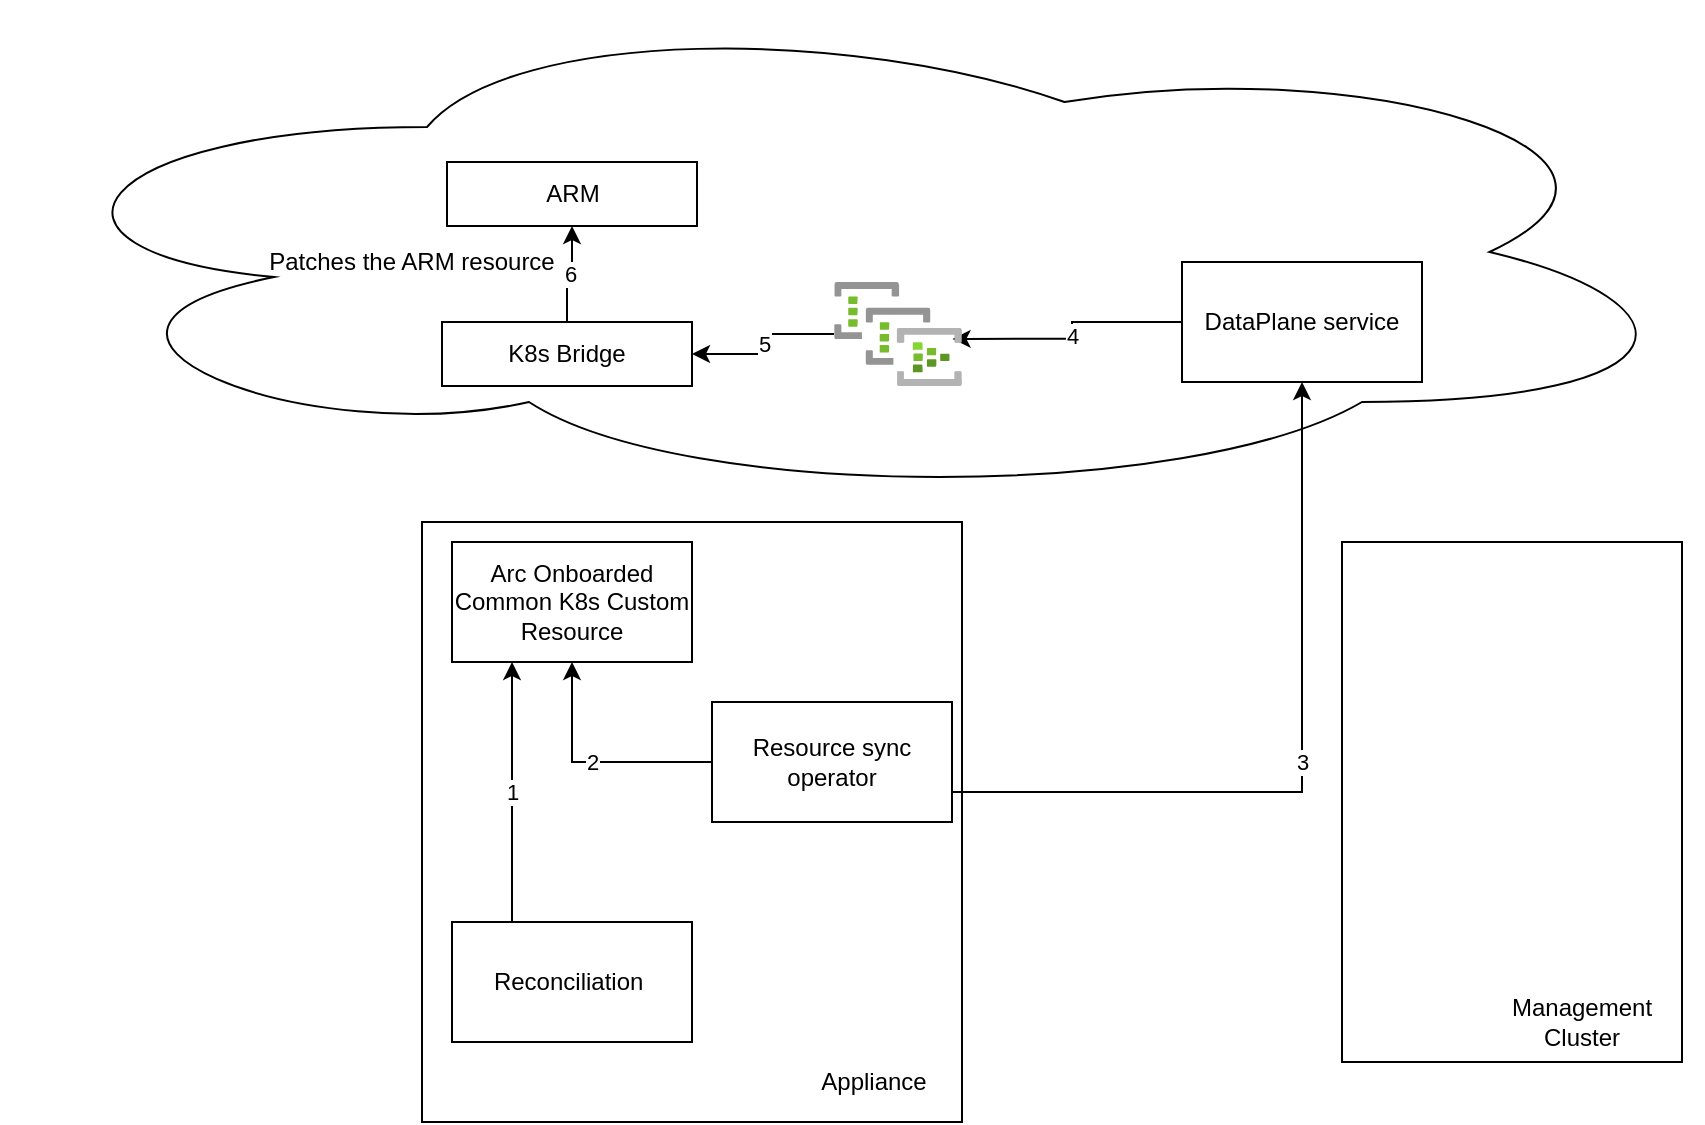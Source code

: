 <mxfile version="14.9.0" type="github">
  <diagram id="EU1cBfMbXQIQ6rzQxwds" name="Page-1">
    <mxGraphModel dx="1779" dy="633" grid="1" gridSize="10" guides="1" tooltips="1" connect="1" arrows="1" fold="1" page="1" pageScale="1" pageWidth="850" pageHeight="1100" math="0" shadow="0">
      <root>
        <mxCell id="0" />
        <mxCell id="1" parent="0" />
        <mxCell id="eSh0U1_WUBTaR2EsjFRE-1" value="" style="rounded=0;whiteSpace=wrap;html=1;" vertex="1" parent="1">
          <mxGeometry x="190" y="320" width="270" height="300" as="geometry" />
        </mxCell>
        <mxCell id="eSh0U1_WUBTaR2EsjFRE-2" value="Arc Onboarded Common K8s Custom Resource" style="rounded=0;whiteSpace=wrap;html=1;" vertex="1" parent="1">
          <mxGeometry x="205" y="330" width="120" height="60" as="geometry" />
        </mxCell>
        <mxCell id="eSh0U1_WUBTaR2EsjFRE-5" value="1" style="edgeStyle=none;rounded=0;orthogonalLoop=1;jettySize=auto;html=1;exitX=0.25;exitY=0;exitDx=0;exitDy=0;entryX=0.25;entryY=1;entryDx=0;entryDy=0;" edge="1" parent="1" source="eSh0U1_WUBTaR2EsjFRE-3" target="eSh0U1_WUBTaR2EsjFRE-2">
          <mxGeometry relative="1" as="geometry" />
        </mxCell>
        <mxCell id="eSh0U1_WUBTaR2EsjFRE-3" value="Reconciliation&amp;nbsp;" style="rounded=0;whiteSpace=wrap;html=1;" vertex="1" parent="1">
          <mxGeometry x="205" y="520" width="120" height="60" as="geometry" />
        </mxCell>
        <mxCell id="eSh0U1_WUBTaR2EsjFRE-18" value="2" style="edgeStyle=orthogonalEdgeStyle;rounded=0;orthogonalLoop=1;jettySize=auto;html=1;exitX=0;exitY=0.5;exitDx=0;exitDy=0;" edge="1" parent="1" source="eSh0U1_WUBTaR2EsjFRE-4" target="eSh0U1_WUBTaR2EsjFRE-2">
          <mxGeometry relative="1" as="geometry" />
        </mxCell>
        <mxCell id="eSh0U1_WUBTaR2EsjFRE-4" value="Resource sync operator" style="rounded=0;whiteSpace=wrap;html=1;" vertex="1" parent="1">
          <mxGeometry x="335" y="410" width="120" height="60" as="geometry" />
        </mxCell>
        <mxCell id="eSh0U1_WUBTaR2EsjFRE-7" value="" style="ellipse;shape=cloud;whiteSpace=wrap;html=1;" vertex="1" parent="1">
          <mxGeometry x="-20" y="60" width="850" height="250" as="geometry" />
        </mxCell>
        <mxCell id="eSh0U1_WUBTaR2EsjFRE-13" value="3" style="edgeStyle=orthogonalEdgeStyle;rounded=0;orthogonalLoop=1;jettySize=auto;html=1;exitX=1;exitY=0.75;exitDx=0;exitDy=0;entryX=0.5;entryY=1;entryDx=0;entryDy=0;" edge="1" parent="1" source="eSh0U1_WUBTaR2EsjFRE-4" target="eSh0U1_WUBTaR2EsjFRE-8">
          <mxGeometry relative="1" as="geometry" />
        </mxCell>
        <mxCell id="eSh0U1_WUBTaR2EsjFRE-14" value="4" style="edgeStyle=orthogonalEdgeStyle;rounded=0;orthogonalLoop=1;jettySize=auto;html=1;exitX=0;exitY=0.5;exitDx=0;exitDy=0;entryX=0.926;entryY=0.547;entryDx=0;entryDy=0;entryPerimeter=0;" edge="1" parent="1" source="eSh0U1_WUBTaR2EsjFRE-8" target="eSh0U1_WUBTaR2EsjFRE-9">
          <mxGeometry relative="1" as="geometry" />
        </mxCell>
        <mxCell id="eSh0U1_WUBTaR2EsjFRE-8" value="DataPlane service" style="rounded=0;whiteSpace=wrap;html=1;" vertex="1" parent="1">
          <mxGeometry x="570" y="190" width="120" height="60" as="geometry" />
        </mxCell>
        <mxCell id="eSh0U1_WUBTaR2EsjFRE-15" value="5" style="edgeStyle=orthogonalEdgeStyle;rounded=0;orthogonalLoop=1;jettySize=auto;html=1;" edge="1" parent="1" source="eSh0U1_WUBTaR2EsjFRE-9" target="eSh0U1_WUBTaR2EsjFRE-10">
          <mxGeometry relative="1" as="geometry" />
        </mxCell>
        <mxCell id="eSh0U1_WUBTaR2EsjFRE-9" value="" style="aspect=fixed;html=1;points=[];align=center;image;fontSize=12;image=img/lib/azure2/analytics/Event_Hub_Clusters.svg;" vertex="1" parent="1">
          <mxGeometry x="396" y="200" width="64" height="52" as="geometry" />
        </mxCell>
        <mxCell id="eSh0U1_WUBTaR2EsjFRE-16" value="6" style="edgeStyle=orthogonalEdgeStyle;rounded=0;orthogonalLoop=1;jettySize=auto;html=1;exitX=0.5;exitY=0;exitDx=0;exitDy=0;entryX=0.5;entryY=1;entryDx=0;entryDy=0;" edge="1" parent="1" source="eSh0U1_WUBTaR2EsjFRE-10" target="eSh0U1_WUBTaR2EsjFRE-11">
          <mxGeometry relative="1" as="geometry" />
        </mxCell>
        <mxCell id="eSh0U1_WUBTaR2EsjFRE-10" value="K8s Bridge" style="rounded=0;whiteSpace=wrap;html=1;" vertex="1" parent="1">
          <mxGeometry x="200" y="220" width="125" height="32" as="geometry" />
        </mxCell>
        <mxCell id="eSh0U1_WUBTaR2EsjFRE-11" value="ARM" style="rounded=0;whiteSpace=wrap;html=1;" vertex="1" parent="1">
          <mxGeometry x="202.5" y="140" width="125" height="32" as="geometry" />
        </mxCell>
        <mxCell id="eSh0U1_WUBTaR2EsjFRE-17" value="Patches the ARM resource" style="text;html=1;strokeColor=none;fillColor=none;align=center;verticalAlign=middle;whiteSpace=wrap;rounded=0;" vertex="1" parent="1">
          <mxGeometry x="110" y="180" width="150" height="20" as="geometry" />
        </mxCell>
        <mxCell id="eSh0U1_WUBTaR2EsjFRE-19" value="Appliance" style="text;html=1;strokeColor=none;fillColor=none;align=center;verticalAlign=middle;whiteSpace=wrap;rounded=0;" vertex="1" parent="1">
          <mxGeometry x="396" y="590" width="40" height="20" as="geometry" />
        </mxCell>
        <mxCell id="eSh0U1_WUBTaR2EsjFRE-20" value="" style="rounded=0;whiteSpace=wrap;html=1;" vertex="1" parent="1">
          <mxGeometry x="650" y="330" width="170" height="260" as="geometry" />
        </mxCell>
        <mxCell id="eSh0U1_WUBTaR2EsjFRE-21" value="Management Cluster" style="text;html=1;strokeColor=none;fillColor=none;align=center;verticalAlign=middle;whiteSpace=wrap;rounded=0;" vertex="1" parent="1">
          <mxGeometry x="750" y="560" width="40" height="20" as="geometry" />
        </mxCell>
      </root>
    </mxGraphModel>
  </diagram>
</mxfile>
